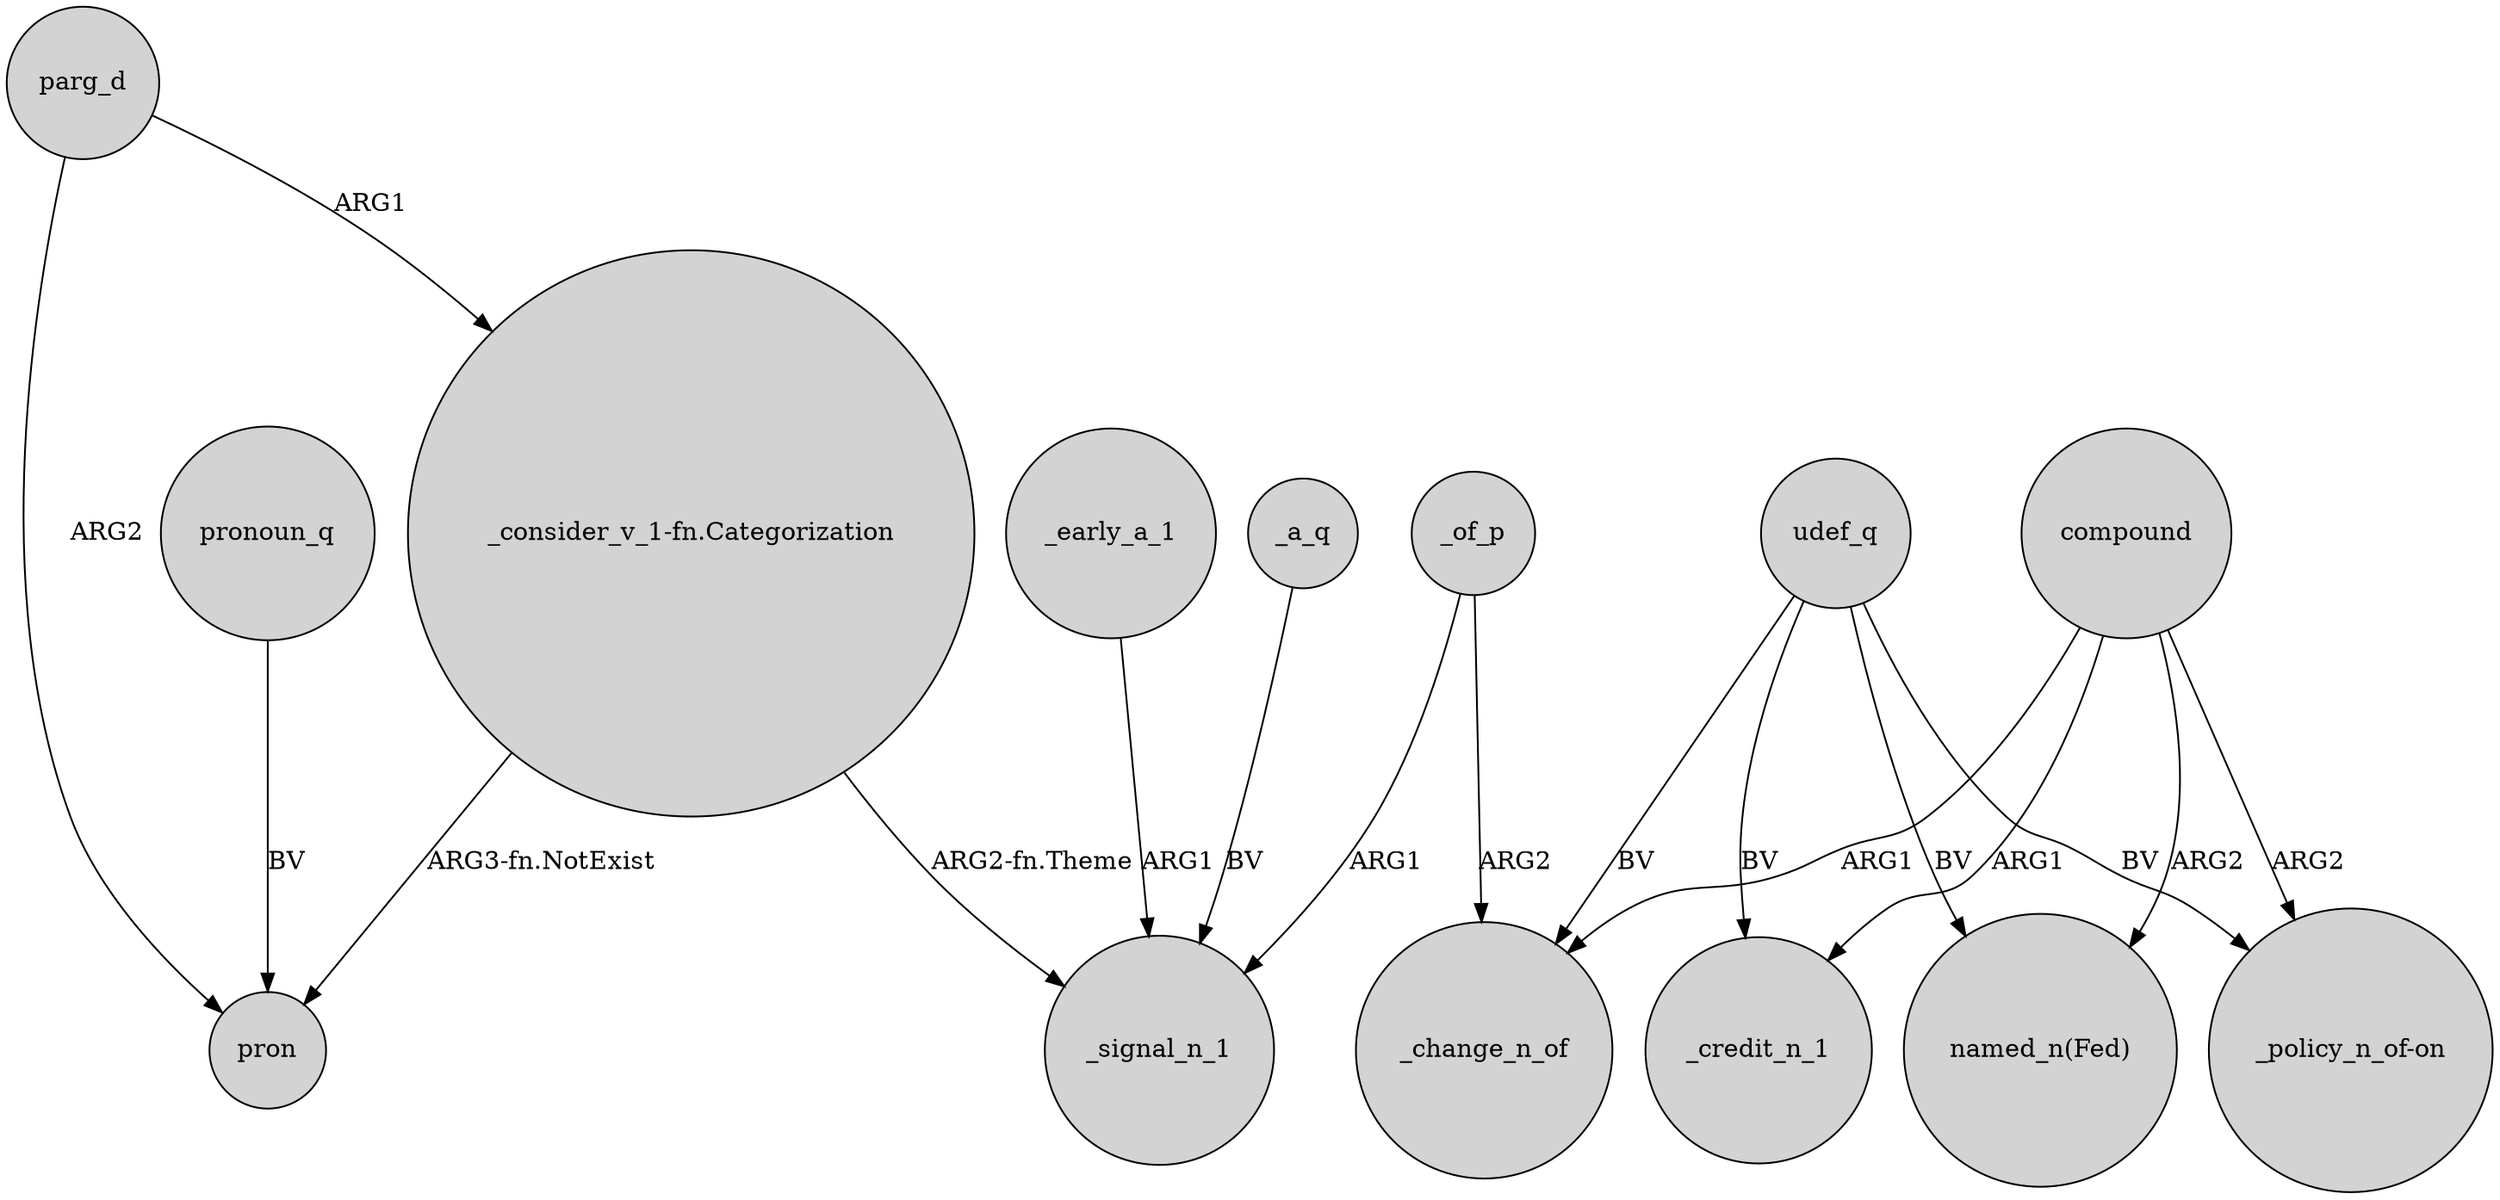 digraph {
	node [shape=circle style=filled]
	parg_d -> "_consider_v_1-fn.Categorization" [label=ARG1]
	udef_q -> _change_n_of [label=BV]
	compound -> _credit_n_1 [label=ARG1]
	_a_q -> _signal_n_1 [label=BV]
	_of_p -> _signal_n_1 [label=ARG1]
	compound -> "named_n(Fed)" [label=ARG2]
	"_consider_v_1-fn.Categorization" -> _signal_n_1 [label="ARG2-fn.Theme"]
	compound -> _change_n_of [label=ARG1]
	udef_q -> _credit_n_1 [label=BV]
	udef_q -> "_policy_n_of-on" [label=BV]
	udef_q -> "named_n(Fed)" [label=BV]
	parg_d -> pron [label=ARG2]
	"_consider_v_1-fn.Categorization" -> pron [label="ARG3-fn.NotExist"]
	_early_a_1 -> _signal_n_1 [label=ARG1]
	_of_p -> _change_n_of [label=ARG2]
	compound -> "_policy_n_of-on" [label=ARG2]
	pronoun_q -> pron [label=BV]
}
